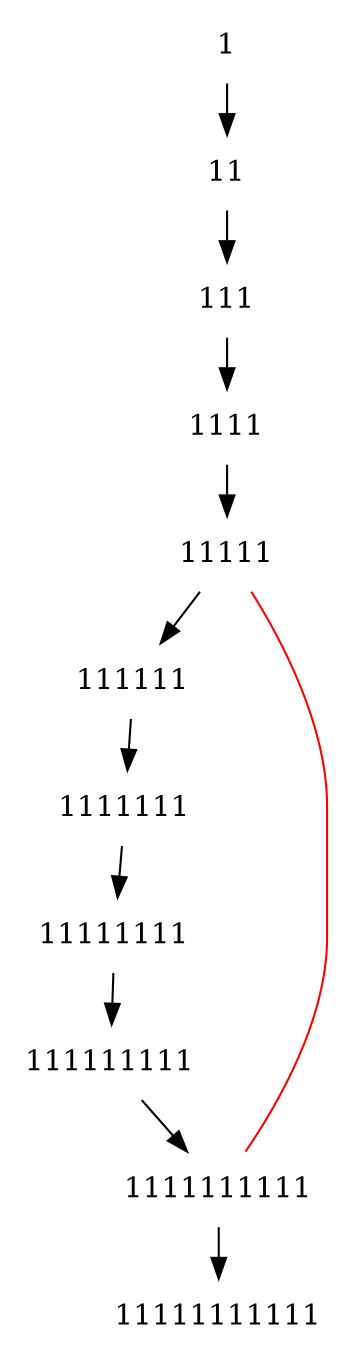 digraph{
	nodesep = 0.5;
	ranksep = 0.35;
	node [shape=plaintext];
	1 [texlbl="\underline{$\neg q(B())$ }"];
	11 [texlbl="\underline{$p(A())$ }"];
	111 [texlbl="\underline{$\forall x[p(x) \wedge \neg p(H())]$ }"];
	1111 [texlbl="\underline{$p(A()) \wedge \neg p(H())$ }"];
	11111 [texlbl="\underline{$\neg p(H())$ }"];
	111111 [texlbl="\underline{$p(B()) \wedge \neg p(H())$ }"];
	1111111 [texlbl="\underline{$p(B())$ }"];
	11111111 [texlbl="\underline{$p(B()) \wedge \neg p(H())$ }"];
	111111111 [texlbl="\underline{$p(H()) \wedge \neg p(H())$ }"];
	1111111111 [texlbl="\underline{$p(H())$ }"];
	11111111111 [texlbl="\underline{$\bot$ }"];
	subgraph dir{
		1 -> 11;
		11 -> 111;
		111 -> 1111;
		1111 -> 11111;
		11111 -> 111111;
		111111 -> 1111111;
		1111111 -> 11111111;
		11111111 -> 111111111;
		111111111 -> 1111111111;
		1111111111 -> 11111111111;
	}
	subgraph undir{
		edge [dir=none, color=red];
		1111111111 -> 11111
	}
}